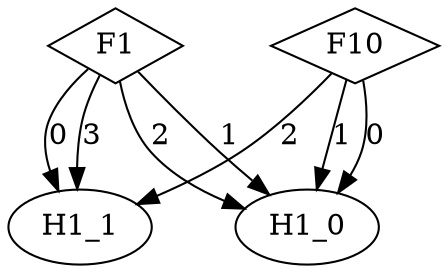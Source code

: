 digraph {
node [label=H1_1,style=""] H1_1
node [label=H1_0,style=""] H1_0
node [label=H1_0,style=""] H1_0
node [label=H1_1,style=""] H1_1
node [label=H1_1,style=""] H1_1
node [label=H1_0,style=""] H1_0
node [label=H1_0,style=""] H1_0
node [label=F1,shape="diamond",style=""] 1
node [label=F10,shape="diamond",style=""] 0

1 -> H1_1 [label="3"]
1 -> H1_0 [label="2"]
1 -> H1_0 [label="1"]
1 -> H1_1 [label="0"]
0 -> H1_1 [label="2"]
0 -> H1_0 [label="1"]
0 -> H1_0 [label="0"]
}